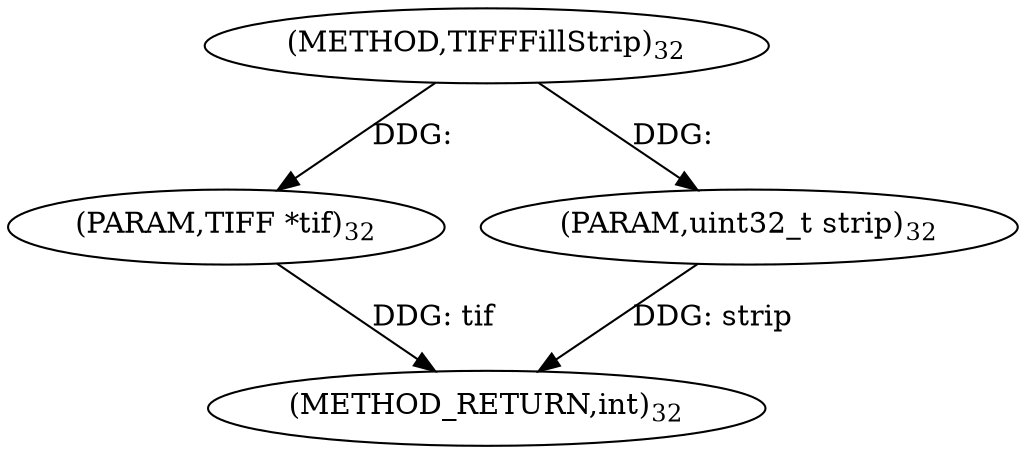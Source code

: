 digraph "TIFFFillStrip" {  
"73936" [label = <(METHOD,TIFFFillStrip)<SUB>32</SUB>> ]
"73939" [label = <(METHOD_RETURN,int)<SUB>32</SUB>> ]
"73937" [label = <(PARAM,TIFF *tif)<SUB>32</SUB>> ]
"73938" [label = <(PARAM,uint32_t strip)<SUB>32</SUB>> ]
  "73937" -> "73939"  [ label = "DDG: tif"] 
  "73938" -> "73939"  [ label = "DDG: strip"] 
  "73936" -> "73937"  [ label = "DDG: "] 
  "73936" -> "73938"  [ label = "DDG: "] 
}
